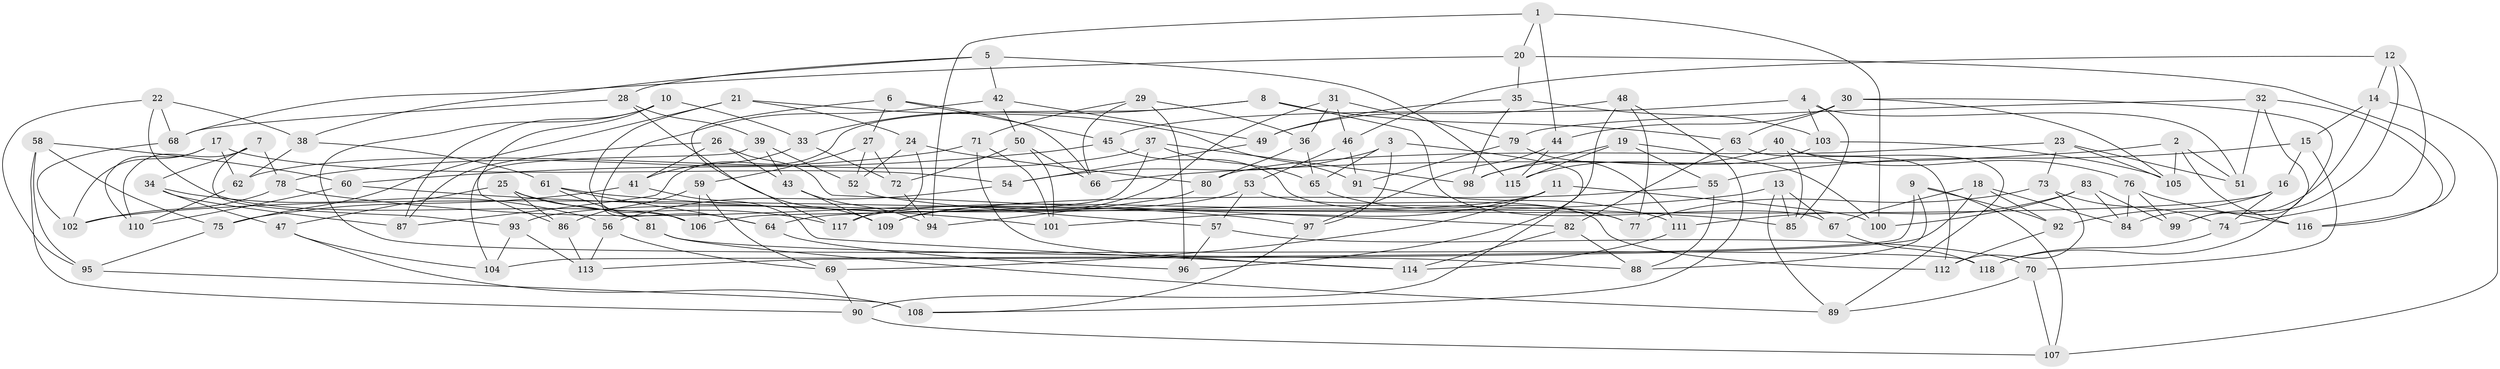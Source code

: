 // coarse degree distribution, {7: 0.08333333333333333, 9: 0.16666666666666666, 4: 0.375, 6: 0.08333333333333333, 10: 0.0625, 11: 0.0625, 3: 0.14583333333333334, 8: 0.020833333333333332}
// Generated by graph-tools (version 1.1) at 2025/53/03/04/25 22:53:39]
// undirected, 118 vertices, 236 edges
graph export_dot {
  node [color=gray90,style=filled];
  1;
  2;
  3;
  4;
  5;
  6;
  7;
  8;
  9;
  10;
  11;
  12;
  13;
  14;
  15;
  16;
  17;
  18;
  19;
  20;
  21;
  22;
  23;
  24;
  25;
  26;
  27;
  28;
  29;
  30;
  31;
  32;
  33;
  34;
  35;
  36;
  37;
  38;
  39;
  40;
  41;
  42;
  43;
  44;
  45;
  46;
  47;
  48;
  49;
  50;
  51;
  52;
  53;
  54;
  55;
  56;
  57;
  58;
  59;
  60;
  61;
  62;
  63;
  64;
  65;
  66;
  67;
  68;
  69;
  70;
  71;
  72;
  73;
  74;
  75;
  76;
  77;
  78;
  79;
  80;
  81;
  82;
  83;
  84;
  85;
  86;
  87;
  88;
  89;
  90;
  91;
  92;
  93;
  94;
  95;
  96;
  97;
  98;
  99;
  100;
  101;
  102;
  103;
  104;
  105;
  106;
  107;
  108;
  109;
  110;
  111;
  112;
  113;
  114;
  115;
  116;
  117;
  118;
  1 -- 100;
  1 -- 20;
  1 -- 44;
  1 -- 94;
  2 -- 51;
  2 -- 116;
  2 -- 105;
  2 -- 66;
  3 -- 65;
  3 -- 97;
  3 -- 90;
  3 -- 54;
  4 -- 45;
  4 -- 51;
  4 -- 103;
  4 -- 85;
  5 -- 38;
  5 -- 28;
  5 -- 42;
  5 -- 115;
  6 -- 27;
  6 -- 66;
  6 -- 45;
  6 -- 117;
  7 -- 110;
  7 -- 93;
  7 -- 34;
  7 -- 78;
  8 -- 87;
  8 -- 63;
  8 -- 33;
  8 -- 67;
  9 -- 107;
  9 -- 92;
  9 -- 88;
  9 -- 104;
  10 -- 33;
  10 -- 118;
  10 -- 86;
  10 -- 87;
  11 -- 100;
  11 -- 69;
  11 -- 101;
  11 -- 117;
  12 -- 14;
  12 -- 74;
  12 -- 46;
  12 -- 99;
  13 -- 67;
  13 -- 89;
  13 -- 85;
  13 -- 102;
  14 -- 15;
  14 -- 84;
  14 -- 107;
  15 -- 16;
  15 -- 55;
  15 -- 70;
  16 -- 92;
  16 -- 64;
  16 -- 74;
  17 -- 54;
  17 -- 62;
  17 -- 102;
  17 -- 110;
  18 -- 67;
  18 -- 113;
  18 -- 92;
  18 -- 84;
  19 -- 55;
  19 -- 98;
  19 -- 115;
  19 -- 100;
  20 -- 35;
  20 -- 116;
  20 -- 68;
  21 -- 75;
  21 -- 24;
  21 -- 106;
  21 -- 91;
  22 -- 38;
  22 -- 106;
  22 -- 68;
  22 -- 95;
  23 -- 73;
  23 -- 51;
  23 -- 105;
  23 -- 80;
  24 -- 80;
  24 -- 117;
  24 -- 52;
  25 -- 47;
  25 -- 86;
  25 -- 117;
  25 -- 81;
  26 -- 41;
  26 -- 82;
  26 -- 43;
  26 -- 87;
  27 -- 52;
  27 -- 59;
  27 -- 72;
  28 -- 68;
  28 -- 39;
  28 -- 109;
  29 -- 96;
  29 -- 36;
  29 -- 66;
  29 -- 71;
  30 -- 63;
  30 -- 105;
  30 -- 44;
  30 -- 118;
  31 -- 109;
  31 -- 79;
  31 -- 36;
  31 -- 46;
  32 -- 99;
  32 -- 51;
  32 -- 79;
  32 -- 116;
  33 -- 72;
  33 -- 41;
  34 -- 87;
  34 -- 56;
  34 -- 47;
  35 -- 103;
  35 -- 98;
  35 -- 49;
  36 -- 80;
  36 -- 65;
  37 -- 62;
  37 -- 98;
  37 -- 106;
  37 -- 65;
  38 -- 61;
  38 -- 62;
  39 -- 104;
  39 -- 43;
  39 -- 52;
  40 -- 89;
  40 -- 76;
  40 -- 85;
  40 -- 98;
  41 -- 114;
  41 -- 75;
  42 -- 64;
  42 -- 50;
  42 -- 49;
  43 -- 94;
  43 -- 109;
  44 -- 115;
  44 -- 97;
  45 -- 77;
  45 -- 60;
  46 -- 53;
  46 -- 91;
  47 -- 108;
  47 -- 104;
  48 -- 49;
  48 -- 96;
  48 -- 77;
  48 -- 108;
  49 -- 54;
  50 -- 72;
  50 -- 101;
  50 -- 66;
  52 -- 57;
  53 -- 57;
  53 -- 112;
  53 -- 93;
  54 -- 56;
  55 -- 109;
  55 -- 88;
  56 -- 69;
  56 -- 113;
  57 -- 96;
  57 -- 70;
  58 -- 90;
  58 -- 95;
  58 -- 60;
  58 -- 75;
  59 -- 69;
  59 -- 86;
  59 -- 106;
  60 -- 110;
  60 -- 101;
  61 -- 81;
  61 -- 85;
  61 -- 64;
  62 -- 110;
  63 -- 82;
  63 -- 112;
  64 -- 96;
  65 -- 77;
  67 -- 118;
  68 -- 102;
  69 -- 90;
  70 -- 107;
  70 -- 89;
  71 -- 101;
  71 -- 78;
  71 -- 114;
  72 -- 94;
  73 -- 74;
  73 -- 77;
  73 -- 112;
  74 -- 118;
  75 -- 95;
  76 -- 99;
  76 -- 116;
  76 -- 84;
  78 -- 102;
  78 -- 97;
  79 -- 111;
  79 -- 91;
  80 -- 94;
  81 -- 89;
  81 -- 88;
  82 -- 88;
  82 -- 114;
  83 -- 99;
  83 -- 100;
  83 -- 111;
  83 -- 84;
  86 -- 113;
  90 -- 107;
  91 -- 111;
  92 -- 112;
  93 -- 113;
  93 -- 104;
  95 -- 108;
  97 -- 108;
  103 -- 115;
  103 -- 105;
  111 -- 114;
}
